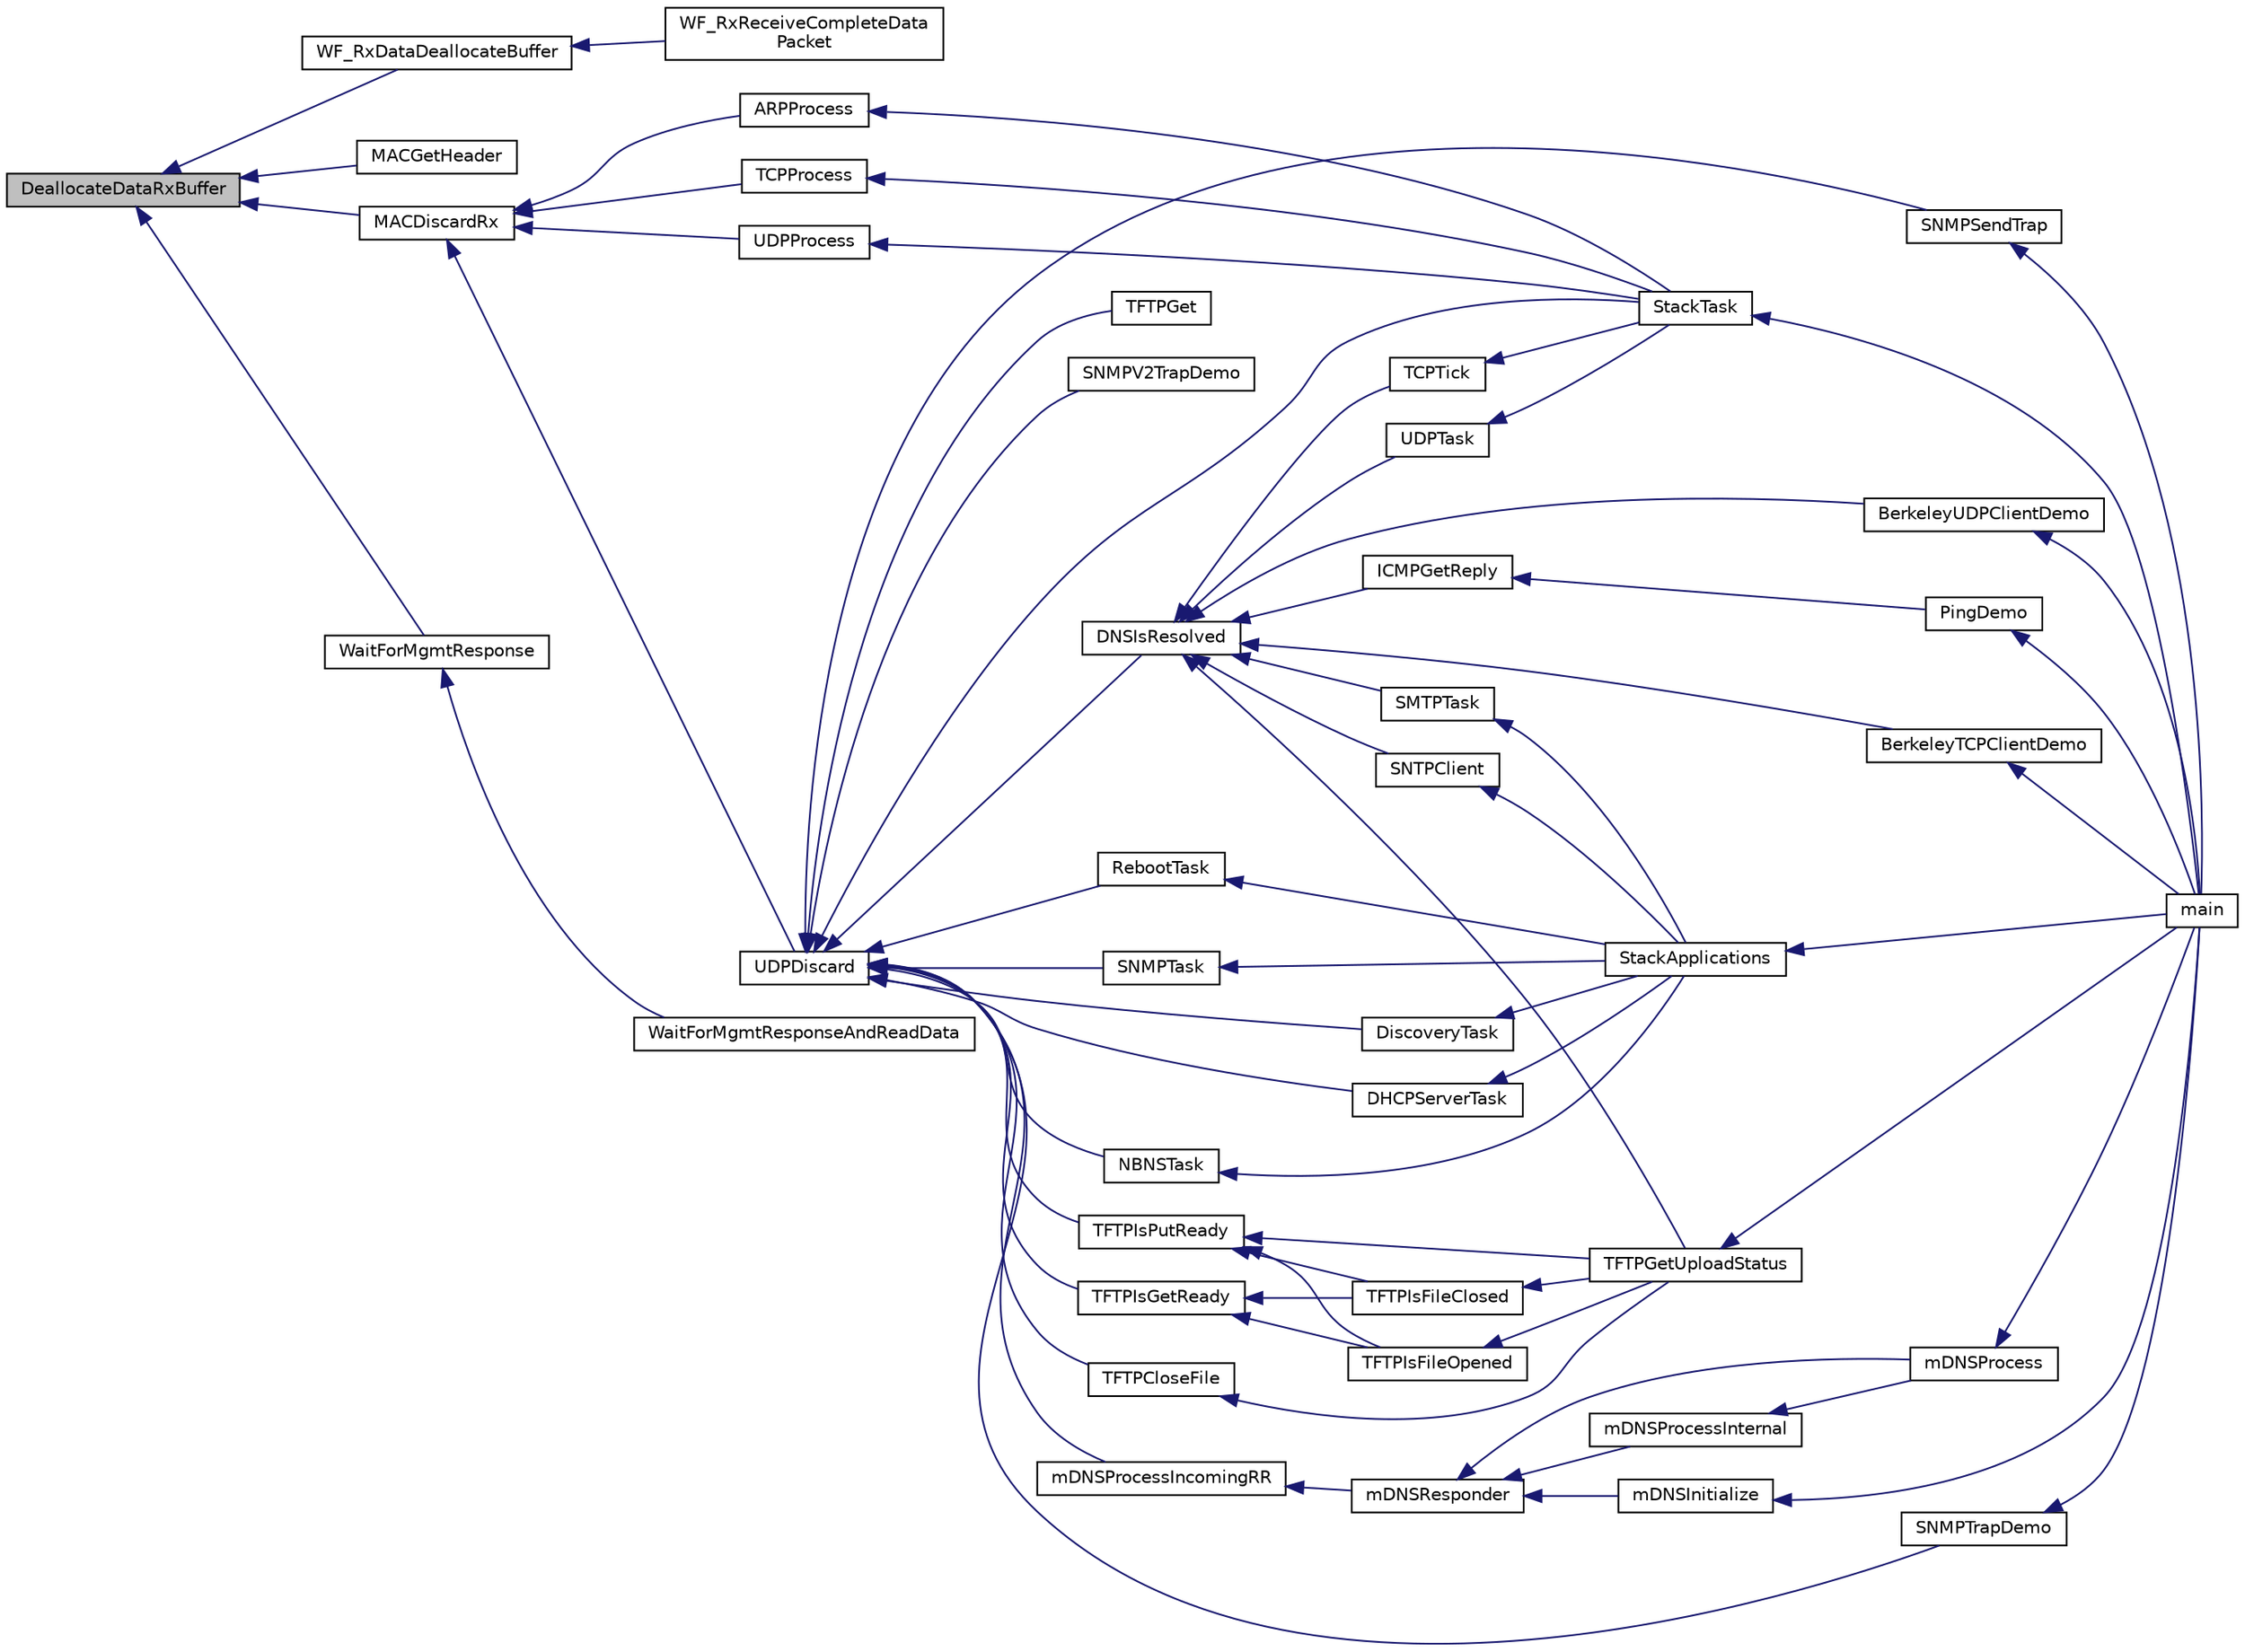 digraph "DeallocateDataRxBuffer"
{
  edge [fontname="Helvetica",fontsize="10",labelfontname="Helvetica",labelfontsize="10"];
  node [fontname="Helvetica",fontsize="10",shape=record];
  rankdir="LR";
  Node1 [label="DeallocateDataRxBuffer",height=0.2,width=0.4,color="black", fillcolor="grey75", style="filled", fontcolor="black"];
  Node1 -> Node2 [dir="back",color="midnightblue",fontsize="10",style="solid",fontname="Helvetica"];
  Node2 [label="WF_RxDataDeallocateBuffer",height=0.2,width=0.4,color="black", fillcolor="white", style="filled",URL="$_w_f_data_tx_rx_8c.html#ab3b83a64ed43dd63b8cccc36c94db937"];
  Node2 -> Node3 [dir="back",color="midnightblue",fontsize="10",style="solid",fontname="Helvetica"];
  Node3 [label="WF_RxReceiveCompleteData\lPacket",height=0.2,width=0.4,color="black", fillcolor="white", style="filled",URL="$_w_f_data_tx_rx_8c.html#a8a350698d1d89b46e9a9ae37ef877737"];
  Node1 -> Node4 [dir="back",color="midnightblue",fontsize="10",style="solid",fontname="Helvetica"];
  Node4 [label="MACGetHeader",height=0.2,width=0.4,color="black", fillcolor="white", style="filled",URL="$_w_f_mac_8c.html#a18cabbf973ecec4ba5b67dc2c729b753"];
  Node1 -> Node5 [dir="back",color="midnightblue",fontsize="10",style="solid",fontname="Helvetica"];
  Node5 [label="MACDiscardRx",height=0.2,width=0.4,color="black", fillcolor="white", style="filled",URL="$_w_f_mac__24_g_8c.html#a6f0a2614cde1253e6edcc78d1a069b79"];
  Node5 -> Node6 [dir="back",color="midnightblue",fontsize="10",style="solid",fontname="Helvetica"];
  Node6 [label="ARPProcess",height=0.2,width=0.4,color="black", fillcolor="white", style="filled",URL="$_a_r_p_8c.html#ae6b09602087182367ecb4c724550be90"];
  Node6 -> Node7 [dir="back",color="midnightblue",fontsize="10",style="solid",fontname="Helvetica"];
  Node7 [label="StackTask",height=0.2,width=0.4,color="black", fillcolor="white", style="filled",URL="$_stack_tsk_8c.html#af08da4d2f3df4dd4c1779b43c118c88f"];
  Node7 -> Node8 [dir="back",color="midnightblue",fontsize="10",style="solid",fontname="Helvetica"];
  Node8 [label="main",height=0.2,width=0.4,color="black", fillcolor="white", style="filled",URL="$_main_demo_8c.html#a6288eba0f8e8ad3ab1544ad731eb7667"];
  Node5 -> Node9 [dir="back",color="midnightblue",fontsize="10",style="solid",fontname="Helvetica"];
  Node9 [label="TCPProcess",height=0.2,width=0.4,color="black", fillcolor="white", style="filled",URL="$_t_c_p_8c.html#a1fa693b8370b2bb1f10823881a95612c"];
  Node9 -> Node7 [dir="back",color="midnightblue",fontsize="10",style="solid",fontname="Helvetica"];
  Node5 -> Node10 [dir="back",color="midnightblue",fontsize="10",style="solid",fontname="Helvetica"];
  Node10 [label="UDPDiscard",height=0.2,width=0.4,color="black", fillcolor="white", style="filled",URL="$_u_d_p_8c.html#a92198dc6ba0ef28c7ec35eefc2120a85"];
  Node10 -> Node11 [dir="back",color="midnightblue",fontsize="10",style="solid",fontname="Helvetica"];
  Node11 [label="DiscoveryTask",height=0.2,width=0.4,color="black", fillcolor="white", style="filled",URL="$_announce_8c.html#aab5951adf7bd4f372bdd7feb3cc4e97b"];
  Node11 -> Node12 [dir="back",color="midnightblue",fontsize="10",style="solid",fontname="Helvetica"];
  Node12 [label="StackApplications",height=0.2,width=0.4,color="black", fillcolor="white", style="filled",URL="$_stack_tsk_8c.html#a7f8ff33bea9e052705b0a80d2dfcf399"];
  Node12 -> Node8 [dir="back",color="midnightblue",fontsize="10",style="solid",fontname="Helvetica"];
  Node10 -> Node13 [dir="back",color="midnightblue",fontsize="10",style="solid",fontname="Helvetica"];
  Node13 [label="DHCPServerTask",height=0.2,width=0.4,color="black", fillcolor="white", style="filled",URL="$_d_h_c_ps_8c.html#a928a8299b98250ca1861582fc4016c61"];
  Node13 -> Node12 [dir="back",color="midnightblue",fontsize="10",style="solid",fontname="Helvetica"];
  Node10 -> Node14 [dir="back",color="midnightblue",fontsize="10",style="solid",fontname="Helvetica"];
  Node14 [label="DNSIsResolved",height=0.2,width=0.4,color="black", fillcolor="white", style="filled",URL="$_d_n_s_8c.html#a7568a1a127a88a9b1aa4d34abbd19b53"];
  Node14 -> Node15 [dir="back",color="midnightblue",fontsize="10",style="solid",fontname="Helvetica"];
  Node15 [label="ICMPGetReply",height=0.2,width=0.4,color="black", fillcolor="white", style="filled",URL="$_i_c_m_p_8c.html#aa24af113deb0e6821d33a3fd17f44f2a"];
  Node15 -> Node16 [dir="back",color="midnightblue",fontsize="10",style="solid",fontname="Helvetica"];
  Node16 [label="PingDemo",height=0.2,width=0.4,color="black", fillcolor="white", style="filled",URL="$_ping_demo_8c.html#af0f2ca8c1b78d7b8783d4c9579034b6b"];
  Node16 -> Node8 [dir="back",color="midnightblue",fontsize="10",style="solid",fontname="Helvetica"];
  Node14 -> Node17 [dir="back",color="midnightblue",fontsize="10",style="solid",fontname="Helvetica"];
  Node17 [label="SMTPTask",height=0.2,width=0.4,color="black", fillcolor="white", style="filled",URL="$_s_m_t_p_8c.html#abe31fb54926d321252beb819defb0afb"];
  Node17 -> Node12 [dir="back",color="midnightblue",fontsize="10",style="solid",fontname="Helvetica"];
  Node14 -> Node18 [dir="back",color="midnightblue",fontsize="10",style="solid",fontname="Helvetica"];
  Node18 [label="SNTPClient",height=0.2,width=0.4,color="black", fillcolor="white", style="filled",URL="$_s_n_t_p_8c.html#a7ee3d58d5355075489e71a6cd73dc307"];
  Node18 -> Node12 [dir="back",color="midnightblue",fontsize="10",style="solid",fontname="Helvetica"];
  Node14 -> Node19 [dir="back",color="midnightblue",fontsize="10",style="solid",fontname="Helvetica"];
  Node19 [label="TCPTick",height=0.2,width=0.4,color="black", fillcolor="white", style="filled",URL="$_t_c_p_8c.html#a364093914f3c43521ca04d9b0e5b6a3c"];
  Node19 -> Node7 [dir="back",color="midnightblue",fontsize="10",style="solid",fontname="Helvetica"];
  Node14 -> Node20 [dir="back",color="midnightblue",fontsize="10",style="solid",fontname="Helvetica"];
  Node20 [label="TFTPGetUploadStatus",height=0.2,width=0.4,color="black", fillcolor="white", style="filled",URL="$_t_f_t_pc_8c.html#a6567634f020a25f34f32677fbc9813bc"];
  Node20 -> Node8 [dir="back",color="midnightblue",fontsize="10",style="solid",fontname="Helvetica"];
  Node14 -> Node21 [dir="back",color="midnightblue",fontsize="10",style="solid",fontname="Helvetica"];
  Node21 [label="UDPTask",height=0.2,width=0.4,color="black", fillcolor="white", style="filled",URL="$_u_d_p_8c.html#a04db7e90c0e235382b6068e5128bf2d1"];
  Node21 -> Node7 [dir="back",color="midnightblue",fontsize="10",style="solid",fontname="Helvetica"];
  Node14 -> Node22 [dir="back",color="midnightblue",fontsize="10",style="solid",fontname="Helvetica"];
  Node22 [label="BerkeleyTCPClientDemo",height=0.2,width=0.4,color="black", fillcolor="white", style="filled",URL="$_main_demo_8h.html#a2f47eed84b265359778d4d1c3a47f322"];
  Node22 -> Node8 [dir="back",color="midnightblue",fontsize="10",style="solid",fontname="Helvetica"];
  Node14 -> Node23 [dir="back",color="midnightblue",fontsize="10",style="solid",fontname="Helvetica"];
  Node23 [label="BerkeleyUDPClientDemo",height=0.2,width=0.4,color="black", fillcolor="white", style="filled",URL="$_main_demo_8h.html#a59c55454b90169edc8f242abbc6c815b"];
  Node23 -> Node8 [dir="back",color="midnightblue",fontsize="10",style="solid",fontname="Helvetica"];
  Node10 -> Node24 [dir="back",color="midnightblue",fontsize="10",style="solid",fontname="Helvetica"];
  Node24 [label="NBNSTask",height=0.2,width=0.4,color="black", fillcolor="white", style="filled",URL="$_n_b_n_s_8c.html#a702bf030a02ba5807ac10f54c7ffa906"];
  Node24 -> Node12 [dir="back",color="midnightblue",fontsize="10",style="solid",fontname="Helvetica"];
  Node10 -> Node25 [dir="back",color="midnightblue",fontsize="10",style="solid",fontname="Helvetica"];
  Node25 [label="RebootTask",height=0.2,width=0.4,color="black", fillcolor="white", style="filled",URL="$_reboot_8c.html#a4550ed90f229d1046e62217d16041274"];
  Node25 -> Node12 [dir="back",color="midnightblue",fontsize="10",style="solid",fontname="Helvetica"];
  Node10 -> Node26 [dir="back",color="midnightblue",fontsize="10",style="solid",fontname="Helvetica"];
  Node26 [label="SNMPTask",height=0.2,width=0.4,color="black", fillcolor="white", style="filled",URL="$_s_n_m_p_8c.html#a7066e1ee2896aa8af33dc656460074cc"];
  Node26 -> Node12 [dir="back",color="midnightblue",fontsize="10",style="solid",fontname="Helvetica"];
  Node10 -> Node7 [dir="back",color="midnightblue",fontsize="10",style="solid",fontname="Helvetica"];
  Node10 -> Node27 [dir="back",color="midnightblue",fontsize="10",style="solid",fontname="Helvetica"];
  Node27 [label="TFTPIsGetReady",height=0.2,width=0.4,color="black", fillcolor="white", style="filled",URL="$_t_f_t_pc_8c.html#a45170eecdcaf685183864e44784f0795"];
  Node27 -> Node28 [dir="back",color="midnightblue",fontsize="10",style="solid",fontname="Helvetica"];
  Node28 [label="TFTPIsFileOpened",height=0.2,width=0.4,color="black", fillcolor="white", style="filled",URL="$_t_f_t_pc_8c.html#af5d2e34f34fcc2be701389f66c1828d5"];
  Node28 -> Node20 [dir="back",color="midnightblue",fontsize="10",style="solid",fontname="Helvetica"];
  Node27 -> Node29 [dir="back",color="midnightblue",fontsize="10",style="solid",fontname="Helvetica"];
  Node29 [label="TFTPIsFileClosed",height=0.2,width=0.4,color="black", fillcolor="white", style="filled",URL="$_t_f_t_pc_8c.html#a2781afd6109db64b79b482e8f799b8bb"];
  Node29 -> Node20 [dir="back",color="midnightblue",fontsize="10",style="solid",fontname="Helvetica"];
  Node10 -> Node30 [dir="back",color="midnightblue",fontsize="10",style="solid",fontname="Helvetica"];
  Node30 [label="TFTPGet",height=0.2,width=0.4,color="black", fillcolor="white", style="filled",URL="$_t_f_t_pc_8c.html#aba7ffaccd6a2269217c120b50d7ec52b"];
  Node10 -> Node31 [dir="back",color="midnightblue",fontsize="10",style="solid",fontname="Helvetica"];
  Node31 [label="TFTPCloseFile",height=0.2,width=0.4,color="black", fillcolor="white", style="filled",URL="$_t_f_t_pc_8c.html#a688442992af6a64cd7320edd2bd4c8e9"];
  Node31 -> Node20 [dir="back",color="midnightblue",fontsize="10",style="solid",fontname="Helvetica"];
  Node10 -> Node32 [dir="back",color="midnightblue",fontsize="10",style="solid",fontname="Helvetica"];
  Node32 [label="TFTPIsPutReady",height=0.2,width=0.4,color="black", fillcolor="white", style="filled",URL="$_t_f_t_pc_8c.html#accc76acb6992b4423848b027555003b5"];
  Node32 -> Node20 [dir="back",color="midnightblue",fontsize="10",style="solid",fontname="Helvetica"];
  Node32 -> Node28 [dir="back",color="midnightblue",fontsize="10",style="solid",fontname="Helvetica"];
  Node32 -> Node29 [dir="back",color="midnightblue",fontsize="10",style="solid",fontname="Helvetica"];
  Node10 -> Node33 [dir="back",color="midnightblue",fontsize="10",style="solid",fontname="Helvetica"];
  Node33 [label="mDNSProcessIncomingRR",height=0.2,width=0.4,color="black", fillcolor="white", style="filled",URL="$_zeroconf_multicast_d_n_s_8c.html#a5d86d8b87c6bf781cb3692eb49041cb7"];
  Node33 -> Node34 [dir="back",color="midnightblue",fontsize="10",style="solid",fontname="Helvetica"];
  Node34 [label="mDNSResponder",height=0.2,width=0.4,color="black", fillcolor="white", style="filled",URL="$_zeroconf_multicast_d_n_s_8c.html#a9db99a259559d5b3e5f537b2b4f235a6"];
  Node34 -> Node35 [dir="back",color="midnightblue",fontsize="10",style="solid",fontname="Helvetica"];
  Node35 [label="mDNSInitialize",height=0.2,width=0.4,color="black", fillcolor="white", style="filled",URL="$_zeroconf_multicast_d_n_s_8c.html#adf52d26b251ad70adb7ca097394986d1"];
  Node35 -> Node8 [dir="back",color="midnightblue",fontsize="10",style="solid",fontname="Helvetica"];
  Node34 -> Node36 [dir="back",color="midnightblue",fontsize="10",style="solid",fontname="Helvetica"];
  Node36 [label="mDNSProcessInternal",height=0.2,width=0.4,color="black", fillcolor="white", style="filled",URL="$_zeroconf_multicast_d_n_s_8c.html#a790561fcaf99874b79eab7db039b8c71"];
  Node36 -> Node37 [dir="back",color="midnightblue",fontsize="10",style="solid",fontname="Helvetica"];
  Node37 [label="mDNSProcess",height=0.2,width=0.4,color="black", fillcolor="white", style="filled",URL="$_zeroconf_multicast_d_n_s_8c.html#a2b66183d48d7fd2050e1661557927e1e"];
  Node37 -> Node8 [dir="back",color="midnightblue",fontsize="10",style="solid",fontname="Helvetica"];
  Node34 -> Node37 [dir="back",color="midnightblue",fontsize="10",style="solid",fontname="Helvetica"];
  Node10 -> Node38 [dir="back",color="midnightblue",fontsize="10",style="solid",fontname="Helvetica"];
  Node38 [label="SNMPV2TrapDemo",height=0.2,width=0.4,color="black", fillcolor="white", style="filled",URL="$_main_demo_8h.html#a7749ce2ce6712a29fad2cb9ab17a28a8"];
  Node10 -> Node39 [dir="back",color="midnightblue",fontsize="10",style="solid",fontname="Helvetica"];
  Node39 [label="SNMPTrapDemo",height=0.2,width=0.4,color="black", fillcolor="white", style="filled",URL="$_main_demo_8h.html#a23a5d7b19aa926e29c5255f4943c4360"];
  Node39 -> Node8 [dir="back",color="midnightblue",fontsize="10",style="solid",fontname="Helvetica"];
  Node10 -> Node40 [dir="back",color="midnightblue",fontsize="10",style="solid",fontname="Helvetica"];
  Node40 [label="SNMPSendTrap",height=0.2,width=0.4,color="black", fillcolor="white", style="filled",URL="$_custom_s_n_m_p_app_8c.html#aa00e26956b5144490e5129c412fc9f12"];
  Node40 -> Node8 [dir="back",color="midnightblue",fontsize="10",style="solid",fontname="Helvetica"];
  Node5 -> Node41 [dir="back",color="midnightblue",fontsize="10",style="solid",fontname="Helvetica"];
  Node41 [label="UDPProcess",height=0.2,width=0.4,color="black", fillcolor="white", style="filled",URL="$_u_d_p_8c.html#a49305099f869233eaab80c0953df6eed"];
  Node41 -> Node7 [dir="back",color="midnightblue",fontsize="10",style="solid",fontname="Helvetica"];
  Node1 -> Node42 [dir="back",color="midnightblue",fontsize="10",style="solid",fontname="Helvetica"];
  Node42 [label="WaitForMgmtResponse",height=0.2,width=0.4,color="black", fillcolor="white", style="filled",URL="$_w_f_mgmt_msg_8c.html#a55e056cb81b89b6d74963951bcfdf5ae"];
  Node42 -> Node43 [dir="back",color="midnightblue",fontsize="10",style="solid",fontname="Helvetica"];
  Node43 [label="WaitForMgmtResponseAndReadData",height=0.2,width=0.4,color="black", fillcolor="white", style="filled",URL="$_w_f_mgmt_msg_8c.html#ae72046bc4f3b88d6c6357af96164fa3b"];
}

